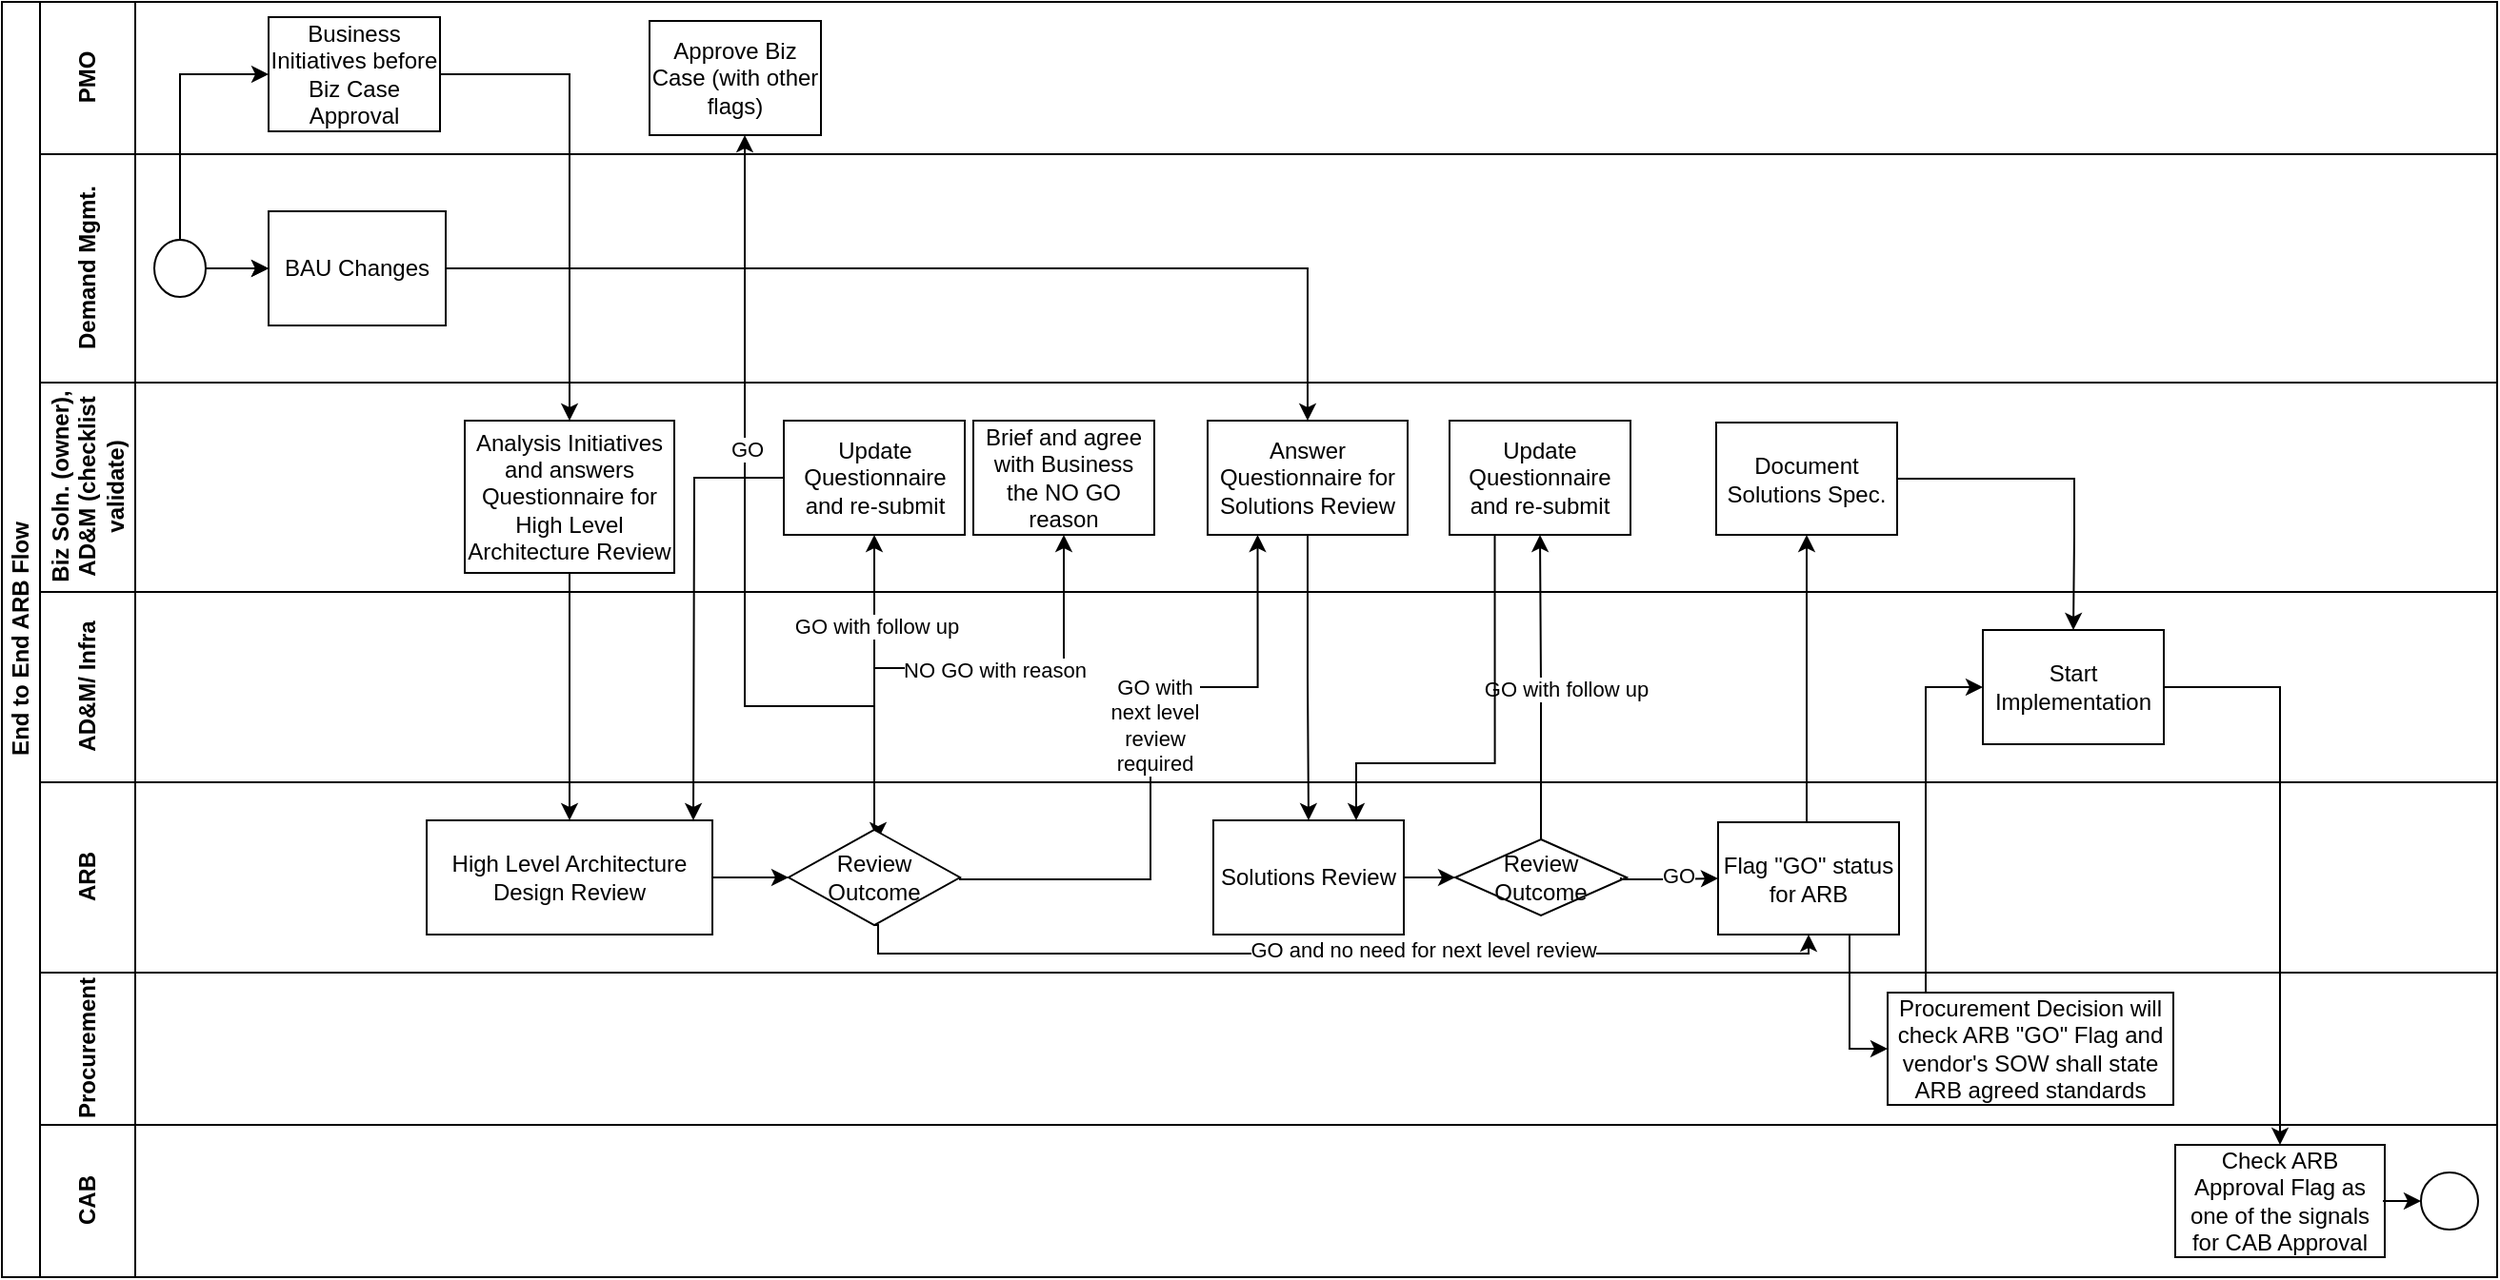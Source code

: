<mxfile version="21.5.2" type="github">
  <diagram id="prtHgNgQTEPvFCAcTncT" name="Page-1">
    <mxGraphModel dx="1434" dy="796" grid="1" gridSize="10" guides="1" tooltips="1" connect="1" arrows="1" fold="1" page="1" pageScale="1" pageWidth="827" pageHeight="1169" math="0" shadow="0">
      <root>
        <mxCell id="0" />
        <mxCell id="1" parent="0" />
        <mxCell id="dNxyNK7c78bLwvsdeMH5-19" value="End to End ARB Flow" style="swimlane;html=1;childLayout=stackLayout;resizeParent=1;resizeParentMax=0;horizontal=0;startSize=20;horizontalStack=0;" parent="1" vertex="1">
          <mxGeometry x="120" y="120" width="1310" height="670" as="geometry" />
        </mxCell>
        <mxCell id="dNxyNK7c78bLwvsdeMH5-35" style="edgeStyle=orthogonalEdgeStyle;rounded=0;orthogonalLoop=1;jettySize=auto;html=1;endArrow=classic;endFill=1;" parent="dNxyNK7c78bLwvsdeMH5-19" source="dNxyNK7c78bLwvsdeMH5-24" target="dNxyNK7c78bLwvsdeMH5-34" edge="1">
          <mxGeometry relative="1" as="geometry">
            <mxPoint x="283" y="180" as="sourcePoint" />
          </mxGeometry>
        </mxCell>
        <mxCell id="dNxyNK7c78bLwvsdeMH5-20" value="PMO" style="swimlane;html=1;startSize=50;horizontal=0;" parent="dNxyNK7c78bLwvsdeMH5-19" vertex="1">
          <mxGeometry x="20" width="1290" height="80" as="geometry" />
        </mxCell>
        <mxCell id="dNxyNK7c78bLwvsdeMH5-24" value="Business Initiatives before Biz Case Approval" style="rounded=0;whiteSpace=wrap;html=1;fontFamily=Helvetica;fontSize=12;fontColor=#000000;align=center;" parent="dNxyNK7c78bLwvsdeMH5-20" vertex="1">
          <mxGeometry x="120" y="8" width="90" height="60" as="geometry" />
        </mxCell>
        <mxCell id="5ROh5u9C2AMJq6cVjXNk-48" value="Approve Biz Case (with other flags)" style="rounded=0;whiteSpace=wrap;html=1;fontFamily=Helvetica;fontSize=12;fontColor=#000000;align=center;" parent="dNxyNK7c78bLwvsdeMH5-20" vertex="1">
          <mxGeometry x="320" y="10" width="90" height="60" as="geometry" />
        </mxCell>
        <mxCell id="dNxyNK7c78bLwvsdeMH5-21" value="Demand Mgmt." style="swimlane;html=1;startSize=50;horizontal=0;" parent="dNxyNK7c78bLwvsdeMH5-19" vertex="1">
          <mxGeometry x="20" y="80" width="1290" height="120" as="geometry" />
        </mxCell>
        <mxCell id="dNxyNK7c78bLwvsdeMH5-26" value="BAU Changes" style="rounded=0;whiteSpace=wrap;html=1;fontFamily=Helvetica;fontSize=12;fontColor=#000000;align=center;" parent="dNxyNK7c78bLwvsdeMH5-21" vertex="1">
          <mxGeometry x="120" y="30" width="93" height="60" as="geometry" />
        </mxCell>
        <mxCell id="5ROh5u9C2AMJq6cVjXNk-18" value="" style="edgeStyle=orthogonalEdgeStyle;rounded=0;orthogonalLoop=1;jettySize=auto;html=1;" parent="dNxyNK7c78bLwvsdeMH5-21" source="5ROh5u9C2AMJq6cVjXNk-16" target="dNxyNK7c78bLwvsdeMH5-26" edge="1">
          <mxGeometry relative="1" as="geometry" />
        </mxCell>
        <mxCell id="5ROh5u9C2AMJq6cVjXNk-16" value="" style="ellipse;whiteSpace=wrap;html=1;" parent="dNxyNK7c78bLwvsdeMH5-21" vertex="1">
          <mxGeometry x="60" y="45" width="27" height="30" as="geometry" />
        </mxCell>
        <mxCell id="5ROh5u9C2AMJq6cVjXNk-17" value="" style="edgeStyle=orthogonalEdgeStyle;rounded=0;orthogonalLoop=1;jettySize=auto;html=1;exitX=1;exitY=0.5;exitDx=0;exitDy=0;entryX=0;entryY=0.5;entryDx=0;entryDy=0;" parent="dNxyNK7c78bLwvsdeMH5-21" source="5ROh5u9C2AMJq6cVjXNk-16" target="dNxyNK7c78bLwvsdeMH5-26" edge="1">
          <mxGeometry relative="1" as="geometry">
            <mxPoint x="73" y="-50" as="sourcePoint" />
            <mxPoint x="113" y="-50" as="targetPoint" />
          </mxGeometry>
        </mxCell>
        <mxCell id="dNxyNK7c78bLwvsdeMH5-22" value="Biz Soln. (owner), &lt;br&gt;AD&amp;amp;M (checklist &lt;br&gt;validate)" style="swimlane;html=1;startSize=50;horizontal=0;" parent="dNxyNK7c78bLwvsdeMH5-19" vertex="1">
          <mxGeometry x="20" y="200" width="1290" height="110" as="geometry" />
        </mxCell>
        <mxCell id="dNxyNK7c78bLwvsdeMH5-34" value="Analysis Initiatives and answers Questionnaire for High Level Architecture Review" style="rounded=0;whiteSpace=wrap;html=1;fontFamily=Helvetica;fontSize=12;fontColor=#000000;align=center;" parent="dNxyNK7c78bLwvsdeMH5-22" vertex="1">
          <mxGeometry x="223" y="20" width="110" height="80" as="geometry" />
        </mxCell>
        <mxCell id="5ROh5u9C2AMJq6cVjXNk-6" value="Update Questionnaire and re-submit" style="rounded=0;whiteSpace=wrap;html=1;fontFamily=Helvetica;fontSize=12;fontColor=#000000;align=center;" parent="dNxyNK7c78bLwvsdeMH5-22" vertex="1">
          <mxGeometry x="390.5" y="20" width="95" height="60" as="geometry" />
        </mxCell>
        <mxCell id="5ROh5u9C2AMJq6cVjXNk-24" value="Brief and agree with Business the NO GO reason" style="rounded=0;whiteSpace=wrap;html=1;fontFamily=Helvetica;fontSize=12;fontColor=#000000;align=center;" parent="dNxyNK7c78bLwvsdeMH5-22" vertex="1">
          <mxGeometry x="490" y="20" width="95" height="60" as="geometry" />
        </mxCell>
        <mxCell id="5ROh5u9C2AMJq6cVjXNk-49" value="Document Solutions Spec." style="rounded=0;whiteSpace=wrap;html=1;fontFamily=Helvetica;fontSize=12;fontColor=#000000;align=center;" parent="dNxyNK7c78bLwvsdeMH5-22" vertex="1">
          <mxGeometry x="880" y="21" width="95" height="59" as="geometry" />
        </mxCell>
        <mxCell id="5ROh5u9C2AMJq6cVjXNk-4" value="AD&amp;amp;M/ Infra" style="swimlane;html=1;startSize=50;horizontal=0;" parent="dNxyNK7c78bLwvsdeMH5-19" vertex="1">
          <mxGeometry x="20" y="310" width="1290" height="100" as="geometry" />
        </mxCell>
        <mxCell id="5ROh5u9C2AMJq6cVjXNk-14" value="Answer Questionnaire for Solutions Review" style="rounded=0;whiteSpace=wrap;html=1;fontFamily=Helvetica;fontSize=12;fontColor=#000000;align=center;" parent="5ROh5u9C2AMJq6cVjXNk-4" vertex="1">
          <mxGeometry x="613" y="-90" width="105" height="60" as="geometry" />
        </mxCell>
        <mxCell id="5ROh5u9C2AMJq6cVjXNk-39" value="Update Questionnaire and re-submit" style="rounded=0;whiteSpace=wrap;html=1;fontFamily=Helvetica;fontSize=12;fontColor=#000000;align=center;" parent="5ROh5u9C2AMJq6cVjXNk-4" vertex="1">
          <mxGeometry x="740" y="-90" width="95" height="60" as="geometry" />
        </mxCell>
        <mxCell id="5ROh5u9C2AMJq6cVjXNk-46" value="Start Implementation" style="rounded=0;whiteSpace=wrap;html=1;fontFamily=Helvetica;fontSize=12;fontColor=#000000;align=center;" parent="5ROh5u9C2AMJq6cVjXNk-4" vertex="1">
          <mxGeometry x="1020" y="20" width="95" height="60" as="geometry" />
        </mxCell>
        <mxCell id="5ROh5u9C2AMJq6cVjXNk-8" value="ARB" style="swimlane;html=1;startSize=50;horizontal=0;" parent="dNxyNK7c78bLwvsdeMH5-19" vertex="1">
          <mxGeometry x="20" y="410" width="1290" height="100" as="geometry" />
        </mxCell>
        <mxCell id="5ROh5u9C2AMJq6cVjXNk-9" value="" style="edgeStyle=orthogonalEdgeStyle;rounded=0;orthogonalLoop=1;jettySize=auto;html=1;endArrow=classic;endFill=1;" parent="5ROh5u9C2AMJq6cVjXNk-8" source="5ROh5u9C2AMJq6cVjXNk-10" target="5ROh5u9C2AMJq6cVjXNk-11" edge="1">
          <mxGeometry relative="1" as="geometry">
            <mxPoint x="463" y="40" as="sourcePoint" />
          </mxGeometry>
        </mxCell>
        <mxCell id="5ROh5u9C2AMJq6cVjXNk-10" value="High Level Architecture Design Review" style="rounded=0;whiteSpace=wrap;html=1;fontFamily=Helvetica;fontSize=12;fontColor=#000000;align=center;" parent="5ROh5u9C2AMJq6cVjXNk-8" vertex="1">
          <mxGeometry x="203" y="20" width="150" height="60" as="geometry" />
        </mxCell>
        <mxCell id="5ROh5u9C2AMJq6cVjXNk-57" style="edgeStyle=orthogonalEdgeStyle;rounded=0;orthogonalLoop=1;jettySize=auto;html=1;exitX=0.5;exitY=0;exitDx=0;exitDy=0;" parent="5ROh5u9C2AMJq6cVjXNk-8" source="5ROh5u9C2AMJq6cVjXNk-11" edge="1">
          <mxGeometry relative="1" as="geometry">
            <mxPoint x="440" y="30" as="targetPoint" />
          </mxGeometry>
        </mxCell>
        <mxCell id="5ROh5u9C2AMJq6cVjXNk-11" value="Review&lt;br&gt;Outcome" style="rhombus;whiteSpace=wrap;html=1;fontFamily=Helvetica;fontSize=12;fontColor=#000000;align=center;" parent="5ROh5u9C2AMJq6cVjXNk-8" vertex="1">
          <mxGeometry x="393" y="25" width="90" height="50" as="geometry" />
        </mxCell>
        <mxCell id="5ROh5u9C2AMJq6cVjXNk-28" value="Solutions Review" style="rounded=0;whiteSpace=wrap;html=1;fontFamily=Helvetica;fontSize=12;fontColor=#000000;align=center;" parent="5ROh5u9C2AMJq6cVjXNk-8" vertex="1">
          <mxGeometry x="616" y="20" width="100" height="60" as="geometry" />
        </mxCell>
        <mxCell id="5ROh5u9C2AMJq6cVjXNk-31" value="Review&lt;br&gt;Outcome" style="rhombus;whiteSpace=wrap;html=1;fontFamily=Helvetica;fontSize=12;fontColor=#000000;align=center;" parent="5ROh5u9C2AMJq6cVjXNk-8" vertex="1">
          <mxGeometry x="743" y="30" width="90" height="40" as="geometry" />
        </mxCell>
        <mxCell id="5ROh5u9C2AMJq6cVjXNk-32" value="" style="edgeStyle=orthogonalEdgeStyle;rounded=0;orthogonalLoop=1;jettySize=auto;html=1;endArrow=classic;endFill=1;entryX=0;entryY=0.5;entryDx=0;entryDy=0;exitX=1;exitY=0.5;exitDx=0;exitDy=0;" parent="5ROh5u9C2AMJq6cVjXNk-8" source="5ROh5u9C2AMJq6cVjXNk-28" target="5ROh5u9C2AMJq6cVjXNk-31" edge="1">
          <mxGeometry relative="1" as="geometry">
            <mxPoint x="723" y="50" as="sourcePoint" />
            <mxPoint x="403" y="60" as="targetPoint" />
          </mxGeometry>
        </mxCell>
        <mxCell id="5ROh5u9C2AMJq6cVjXNk-33" value="Flag &quot;GO&quot; status for ARB" style="rounded=0;whiteSpace=wrap;html=1;fontFamily=Helvetica;fontSize=12;fontColor=#000000;align=center;" parent="5ROh5u9C2AMJq6cVjXNk-8" vertex="1">
          <mxGeometry x="881" y="21" width="95" height="59" as="geometry" />
        </mxCell>
        <mxCell id="5ROh5u9C2AMJq6cVjXNk-36" value="" style="edgeStyle=orthogonalEdgeStyle;rounded=0;orthogonalLoop=1;jettySize=auto;html=1;endArrow=classic;endFill=1;entryX=0;entryY=0.5;entryDx=0;entryDy=0;" parent="5ROh5u9C2AMJq6cVjXNk-8" target="5ROh5u9C2AMJq6cVjXNk-33" edge="1">
          <mxGeometry relative="1" as="geometry">
            <mxPoint x="830" y="50" as="sourcePoint" />
            <mxPoint x="978" y="90" as="targetPoint" />
            <Array as="points">
              <mxPoint x="830" y="51" />
              <mxPoint x="850" y="51" />
              <mxPoint x="850" y="50" />
            </Array>
          </mxGeometry>
        </mxCell>
        <mxCell id="5ROh5u9C2AMJq6cVjXNk-37" value="GO" style="edgeLabel;html=1;align=center;verticalAlign=middle;resizable=0;points=[];" parent="5ROh5u9C2AMJq6cVjXNk-36" vertex="1" connectable="0">
          <mxGeometry x="0.176" y="2" relative="1" as="geometry">
            <mxPoint as="offset" />
          </mxGeometry>
        </mxCell>
        <mxCell id="5ROh5u9C2AMJq6cVjXNk-34" value="" style="edgeStyle=orthogonalEdgeStyle;rounded=0;orthogonalLoop=1;jettySize=auto;html=1;endArrow=classic;endFill=1;entryX=0.5;entryY=1;entryDx=0;entryDy=0;exitX=0.5;exitY=1;exitDx=0;exitDy=0;" parent="5ROh5u9C2AMJq6cVjXNk-8" target="5ROh5u9C2AMJq6cVjXNk-33" edge="1" source="5ROh5u9C2AMJq6cVjXNk-11">
          <mxGeometry relative="1" as="geometry">
            <mxPoint x="440" y="80" as="sourcePoint" />
            <mxPoint x="623" y="-40" as="targetPoint" />
            <Array as="points">
              <mxPoint x="440" y="75" />
              <mxPoint x="440" y="90" />
              <mxPoint x="929" y="90" />
            </Array>
          </mxGeometry>
        </mxCell>
        <mxCell id="5ROh5u9C2AMJq6cVjXNk-35" value="GO and no need for next level review" style="edgeLabel;html=1;align=center;verticalAlign=middle;resizable=0;points=[];" parent="5ROh5u9C2AMJq6cVjXNk-34" vertex="1" connectable="0">
          <mxGeometry x="0.176" y="2" relative="1" as="geometry">
            <mxPoint as="offset" />
          </mxGeometry>
        </mxCell>
        <mxCell id="5ROh5u9C2AMJq6cVjXNk-19" value="" style="edgeStyle=orthogonalEdgeStyle;rounded=0;orthogonalLoop=1;jettySize=auto;html=1;exitX=0.5;exitY=0;exitDx=0;exitDy=0;entryX=0;entryY=0.5;entryDx=0;entryDy=0;" parent="dNxyNK7c78bLwvsdeMH5-19" source="5ROh5u9C2AMJq6cVjXNk-16" target="dNxyNK7c78bLwvsdeMH5-24" edge="1">
          <mxGeometry relative="1" as="geometry">
            <mxPoint x="103" y="190" as="sourcePoint" />
            <mxPoint x="133" y="190" as="targetPoint" />
          </mxGeometry>
        </mxCell>
        <mxCell id="5ROh5u9C2AMJq6cVjXNk-20" style="edgeStyle=orthogonalEdgeStyle;rounded=0;orthogonalLoop=1;jettySize=auto;html=1;endArrow=classic;endFill=1;exitX=1;exitY=0.5;exitDx=0;exitDy=0;entryX=0.5;entryY=0;entryDx=0;entryDy=0;" parent="dNxyNK7c78bLwvsdeMH5-19" source="dNxyNK7c78bLwvsdeMH5-26" target="5ROh5u9C2AMJq6cVjXNk-14" edge="1">
          <mxGeometry relative="1" as="geometry">
            <mxPoint x="243" y="70" as="sourcePoint" />
            <mxPoint x="293" y="250" as="targetPoint" />
          </mxGeometry>
        </mxCell>
        <mxCell id="5ROh5u9C2AMJq6cVjXNk-21" style="edgeStyle=orthogonalEdgeStyle;rounded=0;orthogonalLoop=1;jettySize=auto;html=1;endArrow=classic;endFill=1;exitX=0.5;exitY=1;exitDx=0;exitDy=0;entryX=0.5;entryY=0;entryDx=0;entryDy=0;" parent="dNxyNK7c78bLwvsdeMH5-19" source="dNxyNK7c78bLwvsdeMH5-34" target="5ROh5u9C2AMJq6cVjXNk-10" edge="1">
          <mxGeometry relative="1" as="geometry">
            <mxPoint x="243" y="170" as="sourcePoint" />
            <mxPoint x="318" y="250" as="targetPoint" />
          </mxGeometry>
        </mxCell>
        <mxCell id="5ROh5u9C2AMJq6cVjXNk-5" value="" style="edgeStyle=orthogonalEdgeStyle;rounded=0;orthogonalLoop=1;jettySize=auto;html=1;endArrow=classic;endFill=1;exitX=0;exitY=0.5;exitDx=0;exitDy=0;" parent="dNxyNK7c78bLwvsdeMH5-19" source="5ROh5u9C2AMJq6cVjXNk-6" edge="1">
          <mxGeometry relative="1" as="geometry">
            <mxPoint x="363" y="430" as="targetPoint" />
          </mxGeometry>
        </mxCell>
        <mxCell id="5ROh5u9C2AMJq6cVjXNk-22" value="" style="edgeStyle=orthogonalEdgeStyle;rounded=0;orthogonalLoop=1;jettySize=auto;html=1;endArrow=classic;endFill=1;exitX=0.5;exitY=0;exitDx=0;exitDy=0;entryX=0.5;entryY=1;entryDx=0;entryDy=0;" parent="dNxyNK7c78bLwvsdeMH5-19" source="5ROh5u9C2AMJq6cVjXNk-11" target="5ROh5u9C2AMJq6cVjXNk-6" edge="1">
          <mxGeometry relative="1" as="geometry">
            <mxPoint x="503" y="260" as="sourcePoint" />
            <mxPoint x="743" y="340" as="targetPoint" />
          </mxGeometry>
        </mxCell>
        <mxCell id="5ROh5u9C2AMJq6cVjXNk-23" value="GO with follow up" style="edgeLabel;html=1;align=center;verticalAlign=middle;resizable=0;points=[];" parent="5ROh5u9C2AMJq6cVjXNk-22" vertex="1" connectable="0">
          <mxGeometry x="0.087" y="-1" relative="1" as="geometry">
            <mxPoint y="-23" as="offset" />
          </mxGeometry>
        </mxCell>
        <mxCell id="5ROh5u9C2AMJq6cVjXNk-25" value="" style="edgeStyle=orthogonalEdgeStyle;rounded=0;orthogonalLoop=1;jettySize=auto;html=1;endArrow=classic;endFill=1;exitX=0.5;exitY=0;exitDx=0;exitDy=0;entryX=0.5;entryY=1;entryDx=0;entryDy=0;" parent="dNxyNK7c78bLwvsdeMH5-19" source="5ROh5u9C2AMJq6cVjXNk-11" target="5ROh5u9C2AMJq6cVjXNk-24" edge="1">
          <mxGeometry relative="1" as="geometry">
            <mxPoint x="468" y="450" as="sourcePoint" />
            <mxPoint x="468" y="290" as="targetPoint" />
            <Array as="points">
              <mxPoint x="458" y="350" />
              <mxPoint x="558" y="350" />
            </Array>
          </mxGeometry>
        </mxCell>
        <mxCell id="5ROh5u9C2AMJq6cVjXNk-26" value="NO GO with reason" style="edgeLabel;html=1;align=center;verticalAlign=middle;resizable=0;points=[];" parent="5ROh5u9C2AMJq6cVjXNk-25" vertex="1" connectable="0">
          <mxGeometry x="0.087" y="-1" relative="1" as="geometry">
            <mxPoint x="9" as="offset" />
          </mxGeometry>
        </mxCell>
        <mxCell id="5ROh5u9C2AMJq6cVjXNk-29" value="" style="edgeStyle=orthogonalEdgeStyle;rounded=0;orthogonalLoop=1;jettySize=auto;html=1;endArrow=classic;endFill=1;exitX=1;exitY=0.5;exitDx=0;exitDy=0;entryX=0.25;entryY=1;entryDx=0;entryDy=0;" parent="dNxyNK7c78bLwvsdeMH5-19" source="5ROh5u9C2AMJq6cVjXNk-11" target="5ROh5u9C2AMJq6cVjXNk-14" edge="1">
          <mxGeometry relative="1" as="geometry">
            <mxPoint x="503" y="461" as="sourcePoint" />
            <mxPoint x="610" y="250" as="targetPoint" />
            <Array as="points">
              <mxPoint x="503" y="461" />
              <mxPoint x="603" y="461" />
              <mxPoint x="603" y="360" />
              <mxPoint x="659" y="360" />
            </Array>
          </mxGeometry>
        </mxCell>
        <mxCell id="5ROh5u9C2AMJq6cVjXNk-30" value="GO with&lt;br&gt;next level&lt;br&gt;review&lt;br&gt;required" style="edgeLabel;html=1;align=center;verticalAlign=middle;resizable=0;points=[];" parent="5ROh5u9C2AMJq6cVjXNk-29" vertex="1" connectable="0">
          <mxGeometry x="0.176" y="2" relative="1" as="geometry">
            <mxPoint x="4" y="17" as="offset" />
          </mxGeometry>
        </mxCell>
        <mxCell id="5ROh5u9C2AMJq6cVjXNk-13" value="" style="edgeStyle=orthogonalEdgeStyle;rounded=0;orthogonalLoop=1;jettySize=auto;html=1;endArrow=classic;endFill=1;exitX=0.5;exitY=1;exitDx=0;exitDy=0;entryX=0.5;entryY=0;entryDx=0;entryDy=0;" parent="dNxyNK7c78bLwvsdeMH5-19" source="5ROh5u9C2AMJq6cVjXNk-14" target="5ROh5u9C2AMJq6cVjXNk-28" edge="1">
          <mxGeometry relative="1" as="geometry" />
        </mxCell>
        <mxCell id="5ROh5u9C2AMJq6cVjXNk-12" value="Procurement" style="swimlane;html=1;startSize=50;horizontal=0;" parent="dNxyNK7c78bLwvsdeMH5-19" vertex="1">
          <mxGeometry x="20" y="510" width="1290" height="80" as="geometry" />
        </mxCell>
        <mxCell id="5ROh5u9C2AMJq6cVjXNk-44" value="Procurement Decision will check ARB &quot;GO&quot; Flag and vendor&#39;s SOW shall state ARB agreed standards" style="rounded=0;whiteSpace=wrap;html=1;fontFamily=Helvetica;fontSize=12;fontColor=#000000;align=center;" parent="5ROh5u9C2AMJq6cVjXNk-12" vertex="1">
          <mxGeometry x="970" y="10.5" width="150" height="59" as="geometry" />
        </mxCell>
        <mxCell id="Hr4R-x_J6NkitY71EMy_-1" value="CAB" style="swimlane;html=1;startSize=50;horizontal=0;" vertex="1" parent="dNxyNK7c78bLwvsdeMH5-19">
          <mxGeometry x="20" y="590" width="1290" height="80" as="geometry" />
        </mxCell>
        <mxCell id="Hr4R-x_J6NkitY71EMy_-2" value="Check ARB Approval Flag as one of the signals for CAB Approval" style="rounded=0;whiteSpace=wrap;html=1;fontFamily=Helvetica;fontSize=12;fontColor=#000000;align=center;" vertex="1" parent="Hr4R-x_J6NkitY71EMy_-1">
          <mxGeometry x="1121" y="10.5" width="110" height="59" as="geometry" />
        </mxCell>
        <mxCell id="5ROh5u9C2AMJq6cVjXNk-52" value="" style="ellipse;whiteSpace=wrap;html=1;" parent="Hr4R-x_J6NkitY71EMy_-1" vertex="1">
          <mxGeometry x="1250" y="25" width="30" height="30" as="geometry" />
        </mxCell>
        <mxCell id="5ROh5u9C2AMJq6cVjXNk-40" value="" style="edgeStyle=orthogonalEdgeStyle;rounded=0;orthogonalLoop=1;jettySize=auto;html=1;endArrow=classic;endFill=1;exitX=0.5;exitY=0;exitDx=0;exitDy=0;" parent="dNxyNK7c78bLwvsdeMH5-19" source="5ROh5u9C2AMJq6cVjXNk-31" target="5ROh5u9C2AMJq6cVjXNk-39" edge="1">
          <mxGeometry relative="1" as="geometry">
            <mxPoint x="468" y="450" as="sourcePoint" />
            <mxPoint x="468" y="290" as="targetPoint" />
          </mxGeometry>
        </mxCell>
        <mxCell id="5ROh5u9C2AMJq6cVjXNk-41" value="GO with follow up" style="edgeLabel;html=1;align=center;verticalAlign=middle;resizable=0;points=[];" parent="5ROh5u9C2AMJq6cVjXNk-40" vertex="1" connectable="0">
          <mxGeometry x="0.087" y="-1" relative="1" as="geometry">
            <mxPoint x="12" y="7" as="offset" />
          </mxGeometry>
        </mxCell>
        <mxCell id="5ROh5u9C2AMJq6cVjXNk-42" value="" style="edgeStyle=orthogonalEdgeStyle;rounded=0;orthogonalLoop=1;jettySize=auto;html=1;endArrow=classic;endFill=1;exitX=0.25;exitY=1;exitDx=0;exitDy=0;entryX=0.75;entryY=0;entryDx=0;entryDy=0;" parent="dNxyNK7c78bLwvsdeMH5-19" source="5ROh5u9C2AMJq6cVjXNk-39" target="5ROh5u9C2AMJq6cVjXNk-28" edge="1">
          <mxGeometry relative="1" as="geometry">
            <mxPoint x="768" y="460" as="sourcePoint" />
            <mxPoint x="720" y="640" as="targetPoint" />
            <Array as="points">
              <mxPoint x="784" y="400" />
              <mxPoint x="711" y="400" />
            </Array>
          </mxGeometry>
        </mxCell>
        <mxCell id="5ROh5u9C2AMJq6cVjXNk-45" value="" style="edgeStyle=orthogonalEdgeStyle;rounded=0;orthogonalLoop=1;jettySize=auto;html=1;endArrow=classic;endFill=1;exitX=0.75;exitY=1;exitDx=0;exitDy=0;entryX=0;entryY=0.5;entryDx=0;entryDy=0;" parent="dNxyNK7c78bLwvsdeMH5-19" source="5ROh5u9C2AMJq6cVjXNk-33" target="5ROh5u9C2AMJq6cVjXNk-44" edge="1">
          <mxGeometry relative="1" as="geometry">
            <mxPoint x="1088" y="550" as="sourcePoint" />
            <mxPoint x="1040" y="730" as="targetPoint" />
            <Array as="points">
              <mxPoint x="970" y="490" />
              <mxPoint x="970" y="550" />
            </Array>
          </mxGeometry>
        </mxCell>
        <mxCell id="5ROh5u9C2AMJq6cVjXNk-47" value="" style="edgeStyle=orthogonalEdgeStyle;rounded=0;orthogonalLoop=1;jettySize=auto;html=1;endArrow=classic;endFill=1;entryX=0;entryY=0.5;entryDx=0;entryDy=0;" parent="dNxyNK7c78bLwvsdeMH5-19" target="5ROh5u9C2AMJq6cVjXNk-46" edge="1">
          <mxGeometry relative="1" as="geometry">
            <mxPoint x="1010" y="520" as="sourcePoint" />
            <mxPoint x="1000" y="560" as="targetPoint" />
            <Array as="points">
              <mxPoint x="1010" y="520" />
              <mxPoint x="1010" y="360" />
            </Array>
          </mxGeometry>
        </mxCell>
        <mxCell id="5ROh5u9C2AMJq6cVjXNk-50" value="" style="edgeStyle=orthogonalEdgeStyle;rounded=0;orthogonalLoop=1;jettySize=auto;html=1;endArrow=classic;endFill=1;exitX=0.5;exitY=0;exitDx=0;exitDy=0;entryX=0.5;entryY=1;entryDx=0;entryDy=0;" parent="dNxyNK7c78bLwvsdeMH5-19" source="5ROh5u9C2AMJq6cVjXNk-33" target="5ROh5u9C2AMJq6cVjXNk-49" edge="1">
          <mxGeometry relative="1" as="geometry">
            <mxPoint x="1020" y="530" as="sourcePoint" />
            <mxPoint x="950" y="290" as="targetPoint" />
            <Array as="points">
              <mxPoint x="948" y="431" />
            </Array>
          </mxGeometry>
        </mxCell>
        <mxCell id="5ROh5u9C2AMJq6cVjXNk-51" value="" style="edgeStyle=orthogonalEdgeStyle;rounded=0;orthogonalLoop=1;jettySize=auto;html=1;endArrow=classic;endFill=1;exitX=1;exitY=0.5;exitDx=0;exitDy=0;entryX=0.5;entryY=0;entryDx=0;entryDy=0;" parent="dNxyNK7c78bLwvsdeMH5-19" source="5ROh5u9C2AMJq6cVjXNk-49" target="5ROh5u9C2AMJq6cVjXNk-46" edge="1">
          <mxGeometry relative="1" as="geometry">
            <mxPoint x="959" y="441" as="sourcePoint" />
            <mxPoint x="958" y="290" as="targetPoint" />
            <Array as="points">
              <mxPoint x="1088" y="251" />
              <mxPoint x="1088" y="280" />
            </Array>
          </mxGeometry>
        </mxCell>
        <mxCell id="5ROh5u9C2AMJq6cVjXNk-54" value="" style="edgeStyle=orthogonalEdgeStyle;rounded=0;orthogonalLoop=1;jettySize=auto;html=1;endArrow=classic;endFill=1;exitX=0.5;exitY=0;exitDx=0;exitDy=0;" parent="dNxyNK7c78bLwvsdeMH5-19" source="5ROh5u9C2AMJq6cVjXNk-11" edge="1">
          <mxGeometry relative="1" as="geometry">
            <mxPoint x="410" y="430" as="sourcePoint" />
            <mxPoint x="390" y="70" as="targetPoint" />
            <Array as="points">
              <mxPoint x="458" y="370" />
              <mxPoint x="390" y="370" />
            </Array>
          </mxGeometry>
        </mxCell>
        <mxCell id="5ROh5u9C2AMJq6cVjXNk-56" value="GO" style="edgeLabel;html=1;align=center;verticalAlign=middle;resizable=0;points=[];" parent="5ROh5u9C2AMJq6cVjXNk-54" vertex="1" connectable="0">
          <mxGeometry x="0.241" y="-1" relative="1" as="geometry">
            <mxPoint as="offset" />
          </mxGeometry>
        </mxCell>
        <mxCell id="5ROh5u9C2AMJq6cVjXNk-53" value="" style="edgeStyle=orthogonalEdgeStyle;rounded=0;orthogonalLoop=1;jettySize=auto;html=1;entryX=0.5;entryY=0;entryDx=0;entryDy=0;exitX=1;exitY=0.5;exitDx=0;exitDy=0;" parent="dNxyNK7c78bLwvsdeMH5-19" source="5ROh5u9C2AMJq6cVjXNk-46" target="Hr4R-x_J6NkitY71EMy_-2" edge="1">
          <mxGeometry relative="1" as="geometry">
            <mxPoint x="1140" y="370" as="sourcePoint" />
            <mxPoint x="150" y="150" as="targetPoint" />
          </mxGeometry>
        </mxCell>
        <mxCell id="Hr4R-x_J6NkitY71EMy_-3" value="" style="edgeStyle=orthogonalEdgeStyle;rounded=0;orthogonalLoop=1;jettySize=auto;html=1;endArrow=classic;endFill=1;entryX=0;entryY=0.5;entryDx=0;entryDy=0;" edge="1" parent="1" target="5ROh5u9C2AMJq6cVjXNk-52">
          <mxGeometry relative="1" as="geometry">
            <mxPoint x="1370" y="750" as="sourcePoint" />
            <mxPoint x="543" y="590" as="targetPoint" />
          </mxGeometry>
        </mxCell>
      </root>
    </mxGraphModel>
  </diagram>
</mxfile>
